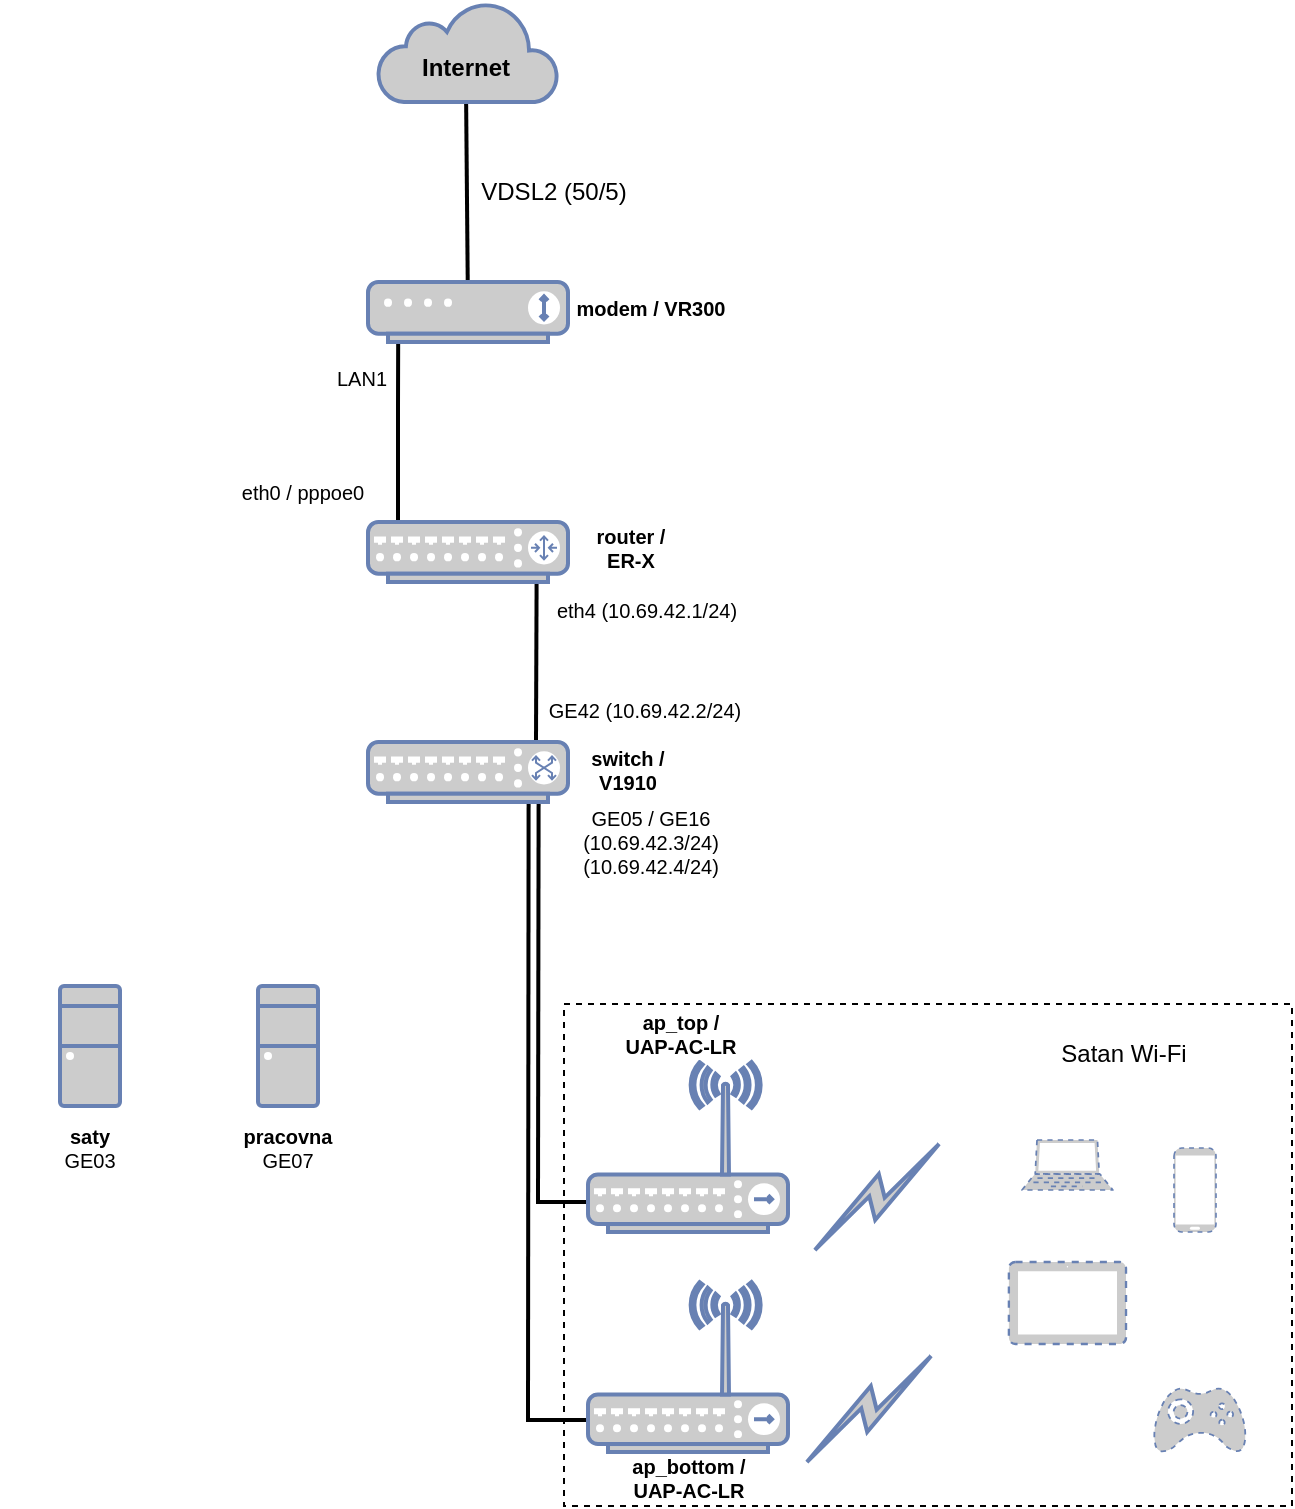 <mxfile version="14.4.3" type="github">
  <diagram id="amK-OqABhGV1hMvT254c" name="Page-1">
    <mxGraphModel dx="938" dy="612" grid="0" gridSize="10" guides="1" tooltips="1" connect="1" arrows="1" fold="1" page="1" pageScale="1" pageWidth="3000" pageHeight="2000" math="0" shadow="0">
      <root>
        <mxCell id="0" />
        <mxCell id="1" parent="0" />
        <mxCell id="RpHXsyCwReh26o74mjPV-3" value="" style="endArrow=none;html=1;strokeWidth=2;fontColor=#000000;exitX=0.1;exitY=-0.021;exitDx=0;exitDy=0;exitPerimeter=0;entryX=0.101;entryY=0.869;entryDx=0;entryDy=0;entryPerimeter=0;" parent="1" edge="1">
          <mxGeometry width="50" height="50" relative="1" as="geometry">
            <mxPoint x="1465" y="459.37" as="sourcePoint" />
            <mxPoint x="1465.1" y="366.07" as="targetPoint" />
            <Array as="points">
              <mxPoint x="1465" y="410" />
              <mxPoint x="1465" y="400" />
            </Array>
          </mxGeometry>
        </mxCell>
        <mxCell id="RpHXsyCwReh26o74mjPV-8" value="" style="endArrow=none;html=1;strokeWidth=2;fontSize=10;fontColor=#000000;entryX=0.843;entryY=1.004;entryDx=0;entryDy=0;entryPerimeter=0;" parent="1" target="RpHXsyCwReh26o74mjPV-2" edge="1">
          <mxGeometry width="50" height="50" relative="1" as="geometry">
            <mxPoint x="1534" y="570" as="sourcePoint" />
            <mxPoint x="1530" y="500" as="targetPoint" />
          </mxGeometry>
        </mxCell>
        <mxCell id="y1V8AH87DD4OVQXCn0CU-5" value="" style="endArrow=none;html=1;fontColor=#000000;exitX=0.5;exitY=1;exitDx=0;exitDy=0;spacing=2;strokeWidth=2;" parent="1" source="y1V8AH87DD4OVQXCn0CU-4" target="y1V8AH87DD4OVQXCn0CU-1" edge="1">
          <mxGeometry width="50" height="50" relative="1" as="geometry">
            <mxPoint x="1500" y="260" as="sourcePoint" />
            <mxPoint x="1500" y="390" as="targetPoint" />
          </mxGeometry>
        </mxCell>
        <mxCell id="y1V8AH87DD4OVQXCn0CU-3" value="" style="html=1;outlineConnect=0;fillColor=#CCCCCC;strokeColor=#6881B3;gradientColor=none;gradientDirection=north;strokeWidth=2;shape=mxgraph.networks.cloud;fontColor=#ffffff;" parent="1" vertex="1">
          <mxGeometry x="1455" y="200" width="90" height="50" as="geometry" />
        </mxCell>
        <mxCell id="y1V8AH87DD4OVQXCn0CU-1" value="" style="fontColor=#0066CC;verticalAlign=top;verticalLabelPosition=bottom;labelPosition=center;align=center;html=1;outlineConnect=0;fillColor=#CCCCCC;strokeColor=#6881B3;gradientColor=none;gradientDirection=north;strokeWidth=2;shape=mxgraph.networks.modem;" parent="1" vertex="1">
          <mxGeometry x="1450" y="340" width="100" height="30" as="geometry" />
        </mxCell>
        <mxCell id="y1V8AH87DD4OVQXCn0CU-4" value="Internet" style="text;html=1;align=center;verticalAlign=middle;whiteSpace=wrap;rounded=0;fontStyle=1;" parent="1" vertex="1">
          <mxGeometry x="1479" y="223" width="40" height="20" as="geometry" />
        </mxCell>
        <mxCell id="RpHXsyCwReh26o74mjPV-1" value="VDSL2 (50/5)" style="text;html=1;strokeColor=none;fillColor=none;align=center;verticalAlign=middle;whiteSpace=wrap;rounded=0;fontColor=#000000;fontStyle=0;labelBackgroundColor=#ffffff;" parent="1" vertex="1">
          <mxGeometry x="1505" y="285" width="76" height="20" as="geometry" />
        </mxCell>
        <mxCell id="RpHXsyCwReh26o74mjPV-2" value="" style="fontColor=#0066CC;verticalAlign=top;verticalLabelPosition=bottom;labelPosition=center;align=center;html=1;outlineConnect=0;fillColor=#CCCCCC;strokeColor=#6881B3;gradientColor=none;gradientDirection=north;strokeWidth=2;shape=mxgraph.networks.router;" parent="1" vertex="1">
          <mxGeometry x="1450" y="460" width="100" height="30" as="geometry" />
        </mxCell>
        <mxCell id="RpHXsyCwReh26o74mjPV-4" value="eth0 / pppoe0" style="text;html=1;strokeColor=none;fillColor=none;align=center;verticalAlign=middle;whiteSpace=wrap;rounded=0;fontColor=#000000;fontStyle=0;fontSize=10;labelBackgroundColor=#ffffff;spacing=2;" parent="1" vertex="1">
          <mxGeometry x="1365" y="435" width="105" height="20" as="geometry" />
        </mxCell>
        <mxCell id="RpHXsyCwReh26o74mjPV-7" value="LAN1" style="text;html=1;strokeColor=none;fillColor=none;align=center;verticalAlign=middle;whiteSpace=wrap;rounded=0;fontColor=#000000;fontStyle=0;fontSize=10;labelBackgroundColor=#ffffff;spacing=2;" parent="1" vertex="1">
          <mxGeometry x="1407" y="378" width="80" height="20" as="geometry" />
        </mxCell>
        <mxCell id="RpHXsyCwReh26o74mjPV-9" value="&lt;div&gt;router /&lt;/div&gt;&lt;div&gt;ER-X&lt;/div&gt;" style="text;html=1;strokeColor=none;fillColor=none;align=center;verticalAlign=middle;whiteSpace=wrap;rounded=0;labelBackgroundColor=#ffffff;fontSize=10;fontColor=#000000;fontStyle=1" parent="1" vertex="1">
          <mxGeometry x="1541" y="463" width="81" height="20" as="geometry" />
        </mxCell>
        <mxCell id="RpHXsyCwReh26o74mjPV-10" value="modem / VR300" style="text;html=1;strokeColor=none;fillColor=none;align=center;verticalAlign=middle;whiteSpace=wrap;rounded=0;labelBackgroundColor=#ffffff;fontSize=10;fontColor=#000000;fontStyle=1" parent="1" vertex="1">
          <mxGeometry x="1551" y="343" width="81" height="20" as="geometry" />
        </mxCell>
        <mxCell id="RpHXsyCwReh26o74mjPV-11" value="eth4 (10.69.42.1/24)" style="text;html=1;strokeColor=none;fillColor=none;align=center;verticalAlign=middle;whiteSpace=wrap;rounded=0;labelBackgroundColor=#ffffff;fontSize=10;fontColor=#000000;" parent="1" vertex="1">
          <mxGeometry x="1539" y="494" width="101" height="20" as="geometry" />
        </mxCell>
        <mxCell id="RpHXsyCwReh26o74mjPV-12" value="" style="fontColor=#0066CC;verticalAlign=top;verticalLabelPosition=bottom;labelPosition=center;align=center;html=1;outlineConnect=0;fillColor=#CCCCCC;strokeColor=#6881B3;gradientColor=none;gradientDirection=north;strokeWidth=2;shape=mxgraph.networks.switch;labelBackgroundColor=#ffffff;" parent="1" vertex="1">
          <mxGeometry x="1450" y="570" width="100" height="30" as="geometry" />
        </mxCell>
        <mxCell id="RpHXsyCwReh26o74mjPV-13" value="&lt;div&gt;switch /&lt;/div&gt;&lt;div&gt;V1910&lt;/div&gt;" style="text;html=1;strokeColor=none;fillColor=none;align=center;verticalAlign=middle;whiteSpace=wrap;rounded=0;labelBackgroundColor=#ffffff;fontSize=10;fontColor=#000000;fontStyle=1" parent="1" vertex="1">
          <mxGeometry x="1535" y="574" width="90" height="20" as="geometry" />
        </mxCell>
        <mxCell id="RpHXsyCwReh26o74mjPV-14" value="GE42 (10.69.42.2/24)" style="text;html=1;strokeColor=none;fillColor=none;align=center;verticalAlign=middle;whiteSpace=wrap;rounded=0;labelBackgroundColor=#ffffff;fontSize=10;fontColor=#000000;" parent="1" vertex="1">
          <mxGeometry x="1538" y="544" width="101" height="20" as="geometry" />
        </mxCell>
        <mxCell id="G1m6lCXVvf48cHMdsgCQ-2" value="" style="endArrow=none;html=1;strokeWidth=2;fontSize=10;fontColor=#000000;entryX=0.843;entryY=1.004;entryDx=0;entryDy=0;entryPerimeter=0;" parent="1" edge="1">
          <mxGeometry width="50" height="50" relative="1" as="geometry">
            <mxPoint x="1535" y="800" as="sourcePoint" />
            <mxPoint x="1535.3" y="601" as="targetPoint" />
          </mxGeometry>
        </mxCell>
        <mxCell id="G1m6lCXVvf48cHMdsgCQ-3" value="" style="endArrow=none;html=1;strokeWidth=2;fontSize=10;fontColor=#000000;entryX=0.843;entryY=1.004;entryDx=0;entryDy=0;entryPerimeter=0;" parent="1" edge="1">
          <mxGeometry width="50" height="50" relative="1" as="geometry">
            <mxPoint x="1530" y="910" as="sourcePoint" />
            <mxPoint x="1530.3" y="601" as="targetPoint" />
          </mxGeometry>
        </mxCell>
        <mxCell id="G1m6lCXVvf48cHMdsgCQ-4" value="&lt;div&gt;GE05 / GE16 (10.69.42.3/24)&lt;/div&gt;&lt;div&gt;(10.69.42.4/24)&lt;br&gt;&lt;/div&gt;" style="text;html=1;strokeColor=none;fillColor=none;align=center;verticalAlign=middle;whiteSpace=wrap;rounded=0;labelBackgroundColor=#ffffff;fontSize=10;fontColor=#000000;" parent="1" vertex="1">
          <mxGeometry x="1541" y="610" width="101" height="20" as="geometry" />
        </mxCell>
        <mxCell id="G1m6lCXVvf48cHMdsgCQ-5" value="" style="fontColor=#0066CC;verticalAlign=top;verticalLabelPosition=bottom;labelPosition=center;align=center;html=1;outlineConnect=0;fillColor=#CCCCCC;strokeColor=#6881B3;gradientColor=none;gradientDirection=north;strokeWidth=2;shape=mxgraph.networks.wireless_hub;" parent="1" vertex="1">
          <mxGeometry x="1560" y="840" width="100" height="85" as="geometry" />
        </mxCell>
        <mxCell id="G1m6lCXVvf48cHMdsgCQ-6" value="" style="fontColor=#0066CC;verticalAlign=top;verticalLabelPosition=bottom;labelPosition=center;align=center;html=1;outlineConnect=0;fillColor=#CCCCCC;strokeColor=#6881B3;gradientColor=none;gradientDirection=north;strokeWidth=2;shape=mxgraph.networks.wireless_hub;" parent="1" vertex="1">
          <mxGeometry x="1560" y="730" width="100" height="85" as="geometry" />
        </mxCell>
        <mxCell id="G1m6lCXVvf48cHMdsgCQ-9" value="" style="endArrow=none;html=1;strokeWidth=2;fontSize=10;fontColor=#000000;" parent="1" edge="1">
          <mxGeometry width="50" height="50" relative="1" as="geometry">
            <mxPoint x="1559" y="800" as="sourcePoint" />
            <mxPoint x="1534" y="800" as="targetPoint" />
          </mxGeometry>
        </mxCell>
        <mxCell id="G1m6lCXVvf48cHMdsgCQ-10" value="" style="endArrow=none;html=1;strokeWidth=2;fontSize=10;fontColor=#000000;" parent="1" edge="1">
          <mxGeometry width="50" height="50" relative="1" as="geometry">
            <mxPoint x="1559" y="909" as="sourcePoint" />
            <mxPoint x="1530.5" y="909" as="targetPoint" />
          </mxGeometry>
        </mxCell>
        <mxCell id="G1m6lCXVvf48cHMdsgCQ-12" value="" style="rounded=0;whiteSpace=wrap;html=1;fillColor=none;dashed=1;" parent="1" vertex="1">
          <mxGeometry x="1548" y="701" width="364" height="251" as="geometry" />
        </mxCell>
        <mxCell id="G1m6lCXVvf48cHMdsgCQ-14" value="&lt;div&gt;ap_bottom /&lt;/div&gt;&lt;div&gt;UAP-AC-LR&lt;br&gt;&lt;/div&gt;" style="text;html=1;strokeColor=none;fillColor=none;align=center;verticalAlign=middle;whiteSpace=wrap;rounded=0;labelBackgroundColor=#ffffff;fontSize=10;fontColor=#000000;fontStyle=1" parent="1" vertex="1">
          <mxGeometry x="1569.5" y="928" width="81" height="20" as="geometry" />
        </mxCell>
        <mxCell id="G1m6lCXVvf48cHMdsgCQ-15" value="&lt;div&gt;ap_top /&lt;/div&gt;&lt;div&gt;UAP-AC-LR&lt;br&gt;&lt;/div&gt;" style="text;html=1;strokeColor=none;fillColor=none;align=center;verticalAlign=middle;whiteSpace=wrap;rounded=0;labelBackgroundColor=#ffffff;fontSize=10;fontColor=#000000;fontStyle=1" parent="1" vertex="1">
          <mxGeometry x="1566" y="706" width="81" height="20" as="geometry" />
        </mxCell>
        <mxCell id="G1m6lCXVvf48cHMdsgCQ-17" value="Satan Wi-Fi" style="text;html=1;strokeColor=none;fillColor=none;align=center;verticalAlign=middle;whiteSpace=wrap;rounded=0;dashed=1;" parent="1" vertex="1">
          <mxGeometry x="1793" y="716" width="70" height="20" as="geometry" />
        </mxCell>
        <mxCell id="G1m6lCXVvf48cHMdsgCQ-19" value="" style="html=1;outlineConnect=0;fillColor=#CCCCCC;strokeColor=#6881B3;gradientColor=none;gradientDirection=north;strokeWidth=2;shape=mxgraph.networks.comm_link_edge;html=1;" parent="1" edge="1">
          <mxGeometry width="100" height="100" relative="1" as="geometry">
            <mxPoint x="1670" y="827" as="sourcePoint" />
            <mxPoint x="1739" y="768" as="targetPoint" />
          </mxGeometry>
        </mxCell>
        <mxCell id="G1m6lCXVvf48cHMdsgCQ-20" value="" style="html=1;outlineConnect=0;fillColor=#CCCCCC;strokeColor=#6881B3;gradientColor=none;gradientDirection=north;strokeWidth=2;shape=mxgraph.networks.comm_link_edge;html=1;" parent="1" edge="1">
          <mxGeometry width="100" height="100" relative="1" as="geometry">
            <mxPoint x="1666" y="933" as="sourcePoint" />
            <mxPoint x="1735" y="874" as="targetPoint" />
          </mxGeometry>
        </mxCell>
        <mxCell id="G1m6lCXVvf48cHMdsgCQ-23" value="" style="fontColor=#0066CC;verticalAlign=top;verticalLabelPosition=bottom;labelPosition=center;align=center;html=1;outlineConnect=0;fillColor=#CCCCCC;strokeColor=#6881B3;gradientColor=none;gradientDirection=north;strokeWidth=2;shape=mxgraph.networks.laptop;dashed=1;" parent="1" vertex="1">
          <mxGeometry x="1777" y="769" width="45.45" height="25" as="geometry" />
        </mxCell>
        <mxCell id="G1m6lCXVvf48cHMdsgCQ-24" value="" style="fontColor=#0066CC;verticalAlign=top;verticalLabelPosition=bottom;labelPosition=center;align=center;html=1;outlineConnect=0;fillColor=#CCCCCC;strokeColor=#6881B3;gradientColor=none;gradientDirection=north;strokeWidth=2;shape=mxgraph.networks.mobile;dashed=1;" parent="1" vertex="1">
          <mxGeometry x="1853" y="773" width="21" height="42" as="geometry" />
        </mxCell>
        <mxCell id="G1m6lCXVvf48cHMdsgCQ-25" value="" style="fontColor=#0066CC;verticalAlign=top;verticalLabelPosition=bottom;labelPosition=center;align=center;html=1;outlineConnect=0;fillColor=#CCCCCC;strokeColor=#6881B3;gradientColor=none;gradientDirection=north;strokeWidth=2;shape=mxgraph.networks.tablet;dashed=1;" parent="1" vertex="1">
          <mxGeometry x="1770.44" y="830" width="58.57" height="41" as="geometry" />
        </mxCell>
        <mxCell id="G1m6lCXVvf48cHMdsgCQ-26" value="" style="fontColor=#0066CC;verticalAlign=top;verticalLabelPosition=bottom;labelPosition=center;align=center;html=1;outlineConnect=0;fillColor=#CCCCCC;strokeColor=#6881B3;gradientColor=none;gradientDirection=north;strokeWidth=2;shape=mxgraph.networks.gamepad;dashed=1;" parent="1" vertex="1">
          <mxGeometry x="1843" y="893" width="45.71" height="32" as="geometry" />
        </mxCell>
        <mxCell id="PnP8x-Cw_1Z8EZI-L4fv-1" value="" style="fontColor=#0066CC;verticalAlign=top;verticalLabelPosition=bottom;labelPosition=center;align=center;html=1;outlineConnect=0;fillColor=#CCCCCC;strokeColor=#6881B3;gradientColor=none;gradientDirection=north;strokeWidth=2;shape=mxgraph.networks.desktop_pc;" vertex="1" parent="1">
          <mxGeometry x="1296" y="692" width="30" height="60" as="geometry" />
        </mxCell>
        <mxCell id="PnP8x-Cw_1Z8EZI-L4fv-2" value="" style="fontColor=#0066CC;verticalAlign=top;verticalLabelPosition=bottom;labelPosition=center;align=center;html=1;outlineConnect=0;fillColor=#CCCCCC;strokeColor=#6881B3;gradientColor=none;gradientDirection=north;strokeWidth=2;shape=mxgraph.networks.desktop_pc;" vertex="1" parent="1">
          <mxGeometry x="1395" y="692" width="30" height="60" as="geometry" />
        </mxCell>
        <mxCell id="PnP8x-Cw_1Z8EZI-L4fv-3" value="&lt;div&gt;saty &lt;br&gt;&lt;/div&gt;&lt;div&gt;&lt;span style=&quot;font-weight: normal&quot;&gt;GE03&lt;/span&gt;&lt;br&gt;&lt;/div&gt;" style="text;html=1;strokeColor=none;fillColor=none;align=center;verticalAlign=middle;whiteSpace=wrap;rounded=0;labelBackgroundColor=#ffffff;fontSize=10;fontColor=#000000;fontStyle=1" vertex="1" parent="1">
          <mxGeometry x="1266" y="762.5" width="90" height="20" as="geometry" />
        </mxCell>
        <mxCell id="PnP8x-Cw_1Z8EZI-L4fv-4" value="&lt;div&gt;pracovna&lt;/div&gt;&lt;span style=&quot;font-weight: normal&quot;&gt;GE07&lt;/span&gt;" style="text;html=1;strokeColor=none;fillColor=none;align=center;verticalAlign=middle;whiteSpace=wrap;rounded=0;labelBackgroundColor=#ffffff;fontSize=10;fontColor=#000000;fontStyle=1" vertex="1" parent="1">
          <mxGeometry x="1365" y="762.5" width="90" height="20" as="geometry" />
        </mxCell>
      </root>
    </mxGraphModel>
  </diagram>
</mxfile>
